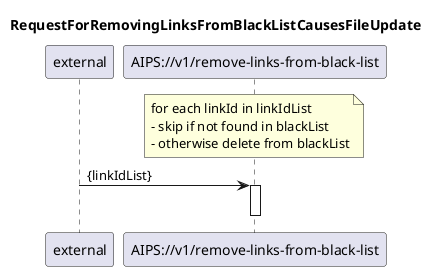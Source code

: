 @startuml 121_removeLinksFromBlackList
skinparam responseMessageBelowArrow true

title
RequestForRemovingLinksFromBlackListCausesFileUpdate
end title

participant "external" as requestor
participant "AIPS://v1/remove-links-from-black-list" as removeLinks

note over removeLinks
for each linkId in linkIdList
- skip if not found in blackList 
- otherwise delete from blackList
end note

requestor -> removeLinks: {linkIdList}
activate removeLinks
deactivate removeLinks

@enduml